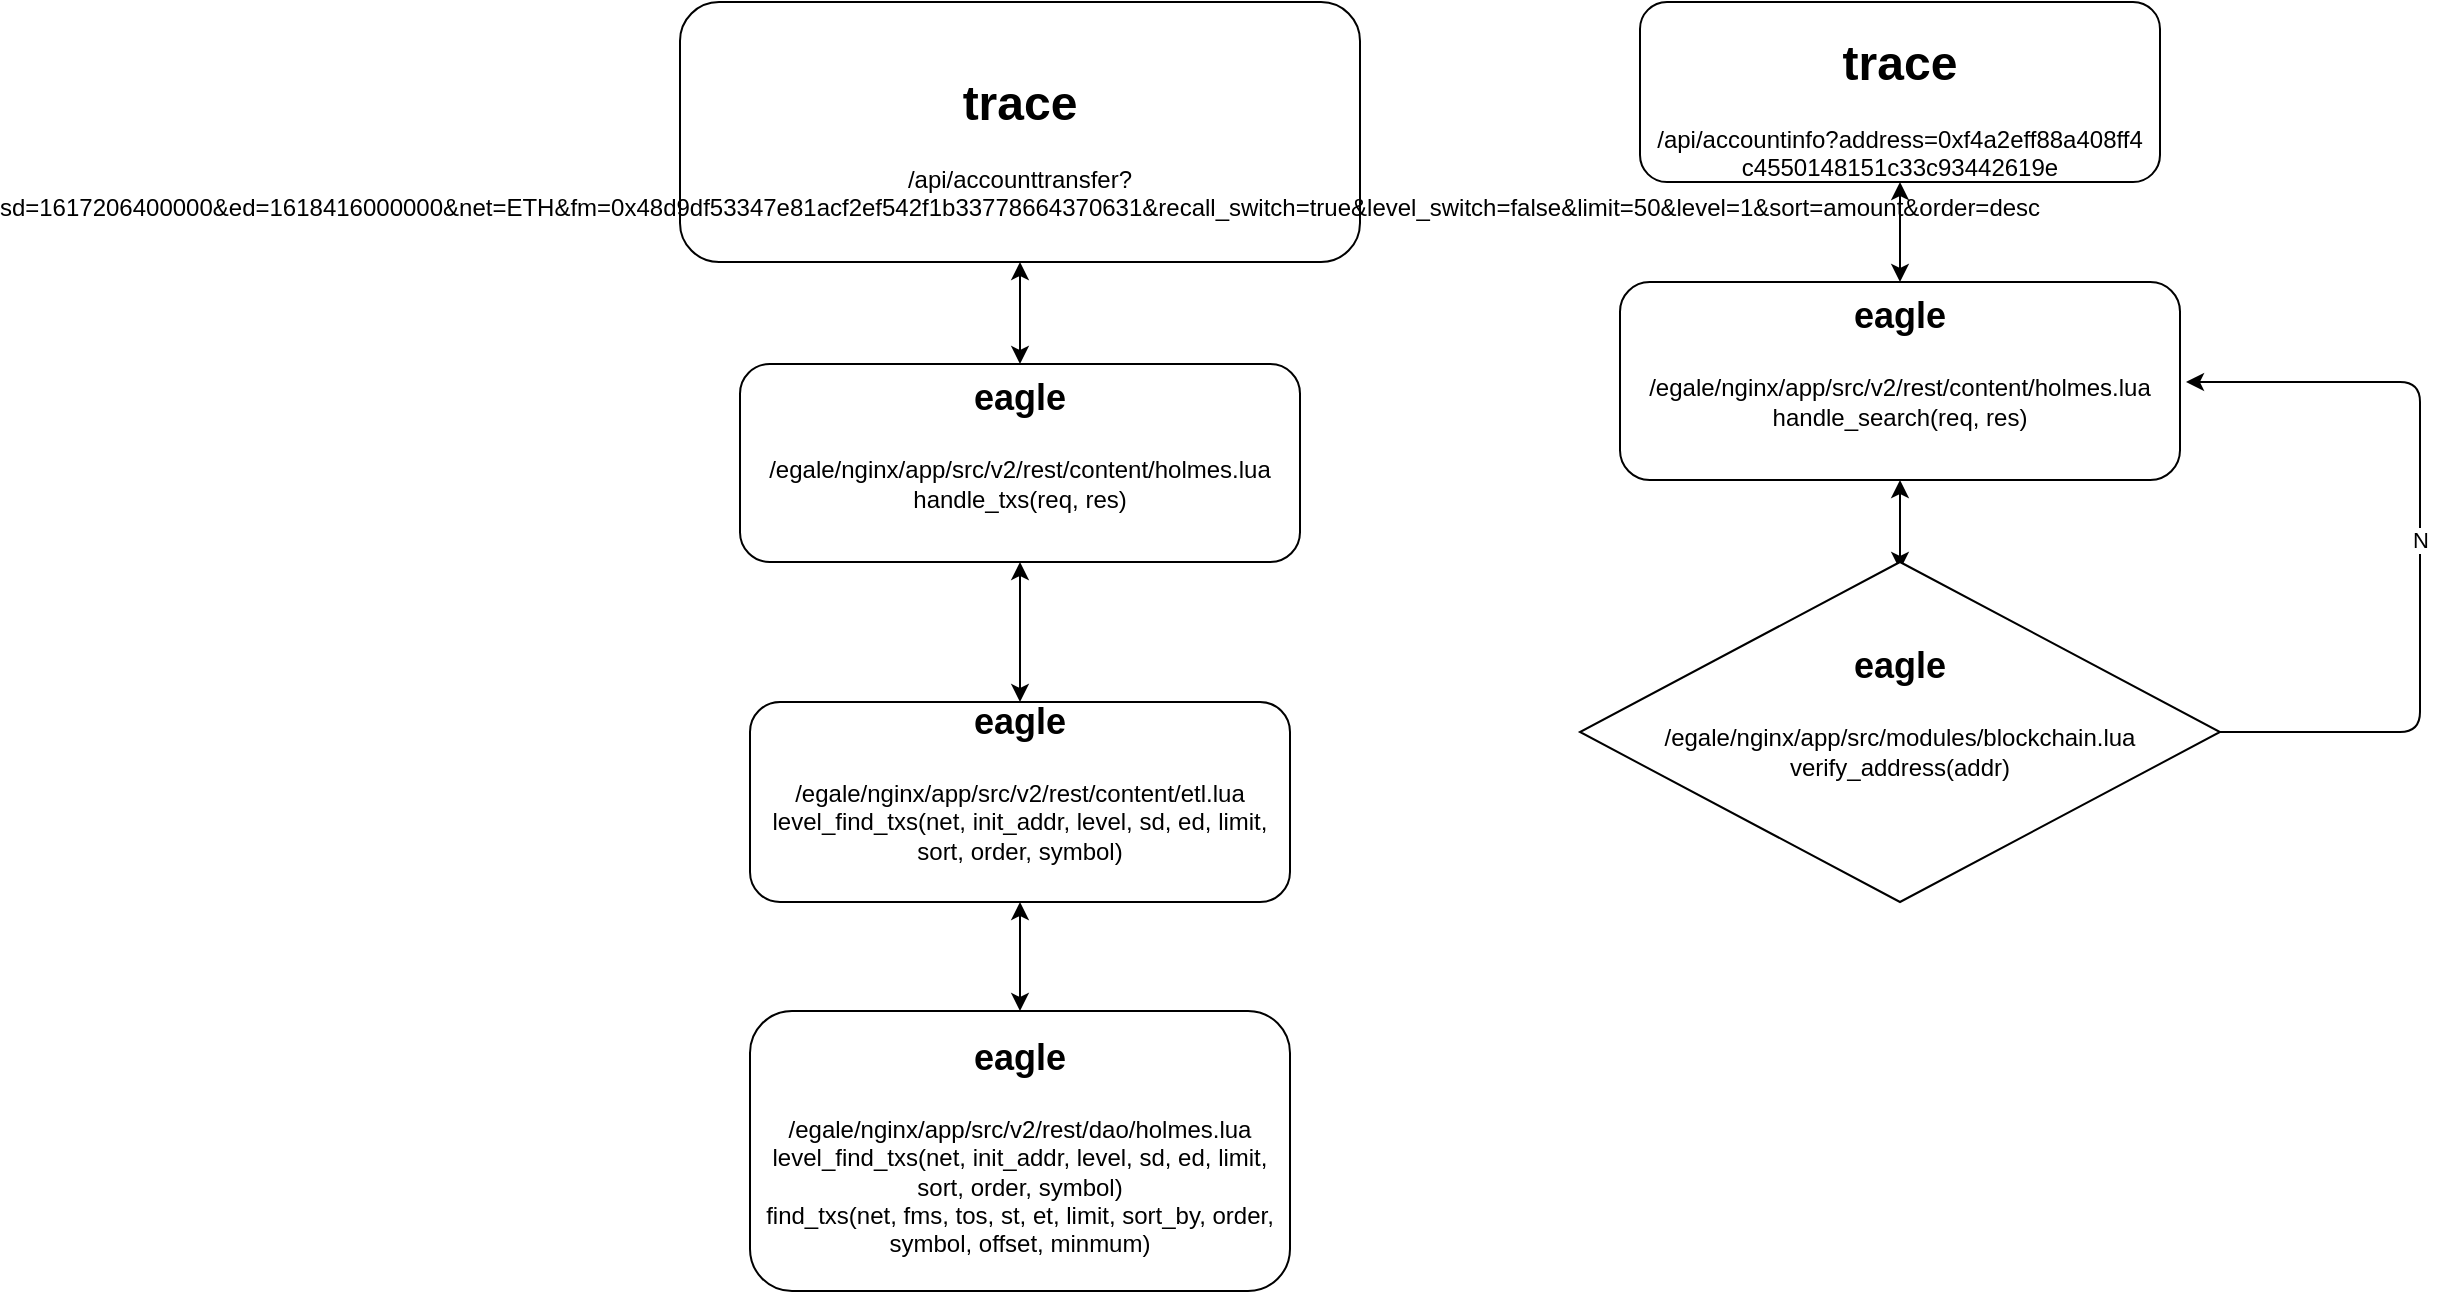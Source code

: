 <mxfile version="14.6.13" type="github">
  <diagram id="sd066UKES_7Aq1pJ9Ihq" name="Page-1">
    <mxGraphModel dx="946" dy="970" grid="1" gridSize="10" guides="1" tooltips="1" connect="1" arrows="1" fold="1" page="1" pageScale="1" pageWidth="827" pageHeight="1169" math="0" shadow="0">
      <root>
        <mxCell id="0" />
        <mxCell id="1" parent="0" />
        <mxCell id="I-y4QlHzyOzyjz6Vk-dk-1" value="&lt;h1&gt;&lt;font style=&quot;font-size: 24px&quot;&gt;&lt;b&gt;&lt;font style=&quot;font-size: 24px&quot;&gt;trace&lt;/font&gt;&lt;/b&gt;&lt;/font&gt;&lt;/h1&gt;/api/accounttransfer?sd=1617206400000&amp;amp;ed=1618416000000&amp;amp;net=ETH&amp;amp;fm=0x48d9df53347e81acf2ef542f1b33778664370631&amp;amp;recall_switch=true&amp;amp;level_switch=false&amp;amp;limit=50&amp;amp;level=1&amp;amp;sort=amount&amp;amp;order=desc" style="rounded=1;whiteSpace=wrap;html=1;" parent="1" vertex="1">
          <mxGeometry x="150" y="10" width="340" height="130" as="geometry" />
        </mxCell>
        <mxCell id="5zIYFA6XRT577n5AHELY-3" value="&lt;h1&gt;&lt;font style=&quot;font-size: 18px&quot;&gt;eagle&lt;/font&gt;&lt;/h1&gt;&lt;p&gt;/egale/nginx/app/src/v2/rest/content/holmes.lua&lt;br&gt;handle_txs(req, res)&lt;br&gt;&lt;br&gt;&lt;br&gt;&lt;/p&gt;" style="rounded=1;whiteSpace=wrap;html=1;" vertex="1" parent="1">
          <mxGeometry x="180" y="191" width="280" height="99" as="geometry" />
        </mxCell>
        <mxCell id="5zIYFA6XRT577n5AHELY-4" value="&lt;h1&gt;&lt;font style=&quot;font-size: 18px&quot;&gt;eagle&lt;/font&gt;&lt;/h1&gt;&lt;p&gt;/egale/nginx/app/src/v2/rest/content/etl.lua&lt;br&gt;level_find_txs(net, init_addr, level, sd, ed, limit, sort, order, symbol)&lt;br&gt;&lt;br&gt;&lt;br&gt;&lt;/p&gt;" style="rounded=1;whiteSpace=wrap;html=1;" vertex="1" parent="1">
          <mxGeometry x="185" y="360" width="270" height="100" as="geometry" />
        </mxCell>
        <mxCell id="5zIYFA6XRT577n5AHELY-5" value="" style="endArrow=classic;startArrow=classic;html=1;entryX=0.5;entryY=1;entryDx=0;entryDy=0;exitX=0.5;exitY=0;exitDx=0;exitDy=0;" edge="1" parent="1" source="5zIYFA6XRT577n5AHELY-3" target="I-y4QlHzyOzyjz6Vk-dk-1">
          <mxGeometry width="50" height="50" relative="1" as="geometry">
            <mxPoint x="120" y="240" as="sourcePoint" />
            <mxPoint x="170" y="190" as="targetPoint" />
          </mxGeometry>
        </mxCell>
        <mxCell id="5zIYFA6XRT577n5AHELY-6" value="" style="endArrow=classic;startArrow=classic;html=1;entryX=0.5;entryY=1;entryDx=0;entryDy=0;exitX=0.5;exitY=0;exitDx=0;exitDy=0;" edge="1" parent="1" source="5zIYFA6XRT577n5AHELY-4" target="5zIYFA6XRT577n5AHELY-3">
          <mxGeometry width="50" height="50" relative="1" as="geometry">
            <mxPoint x="50" y="420" as="sourcePoint" />
            <mxPoint x="100" y="370" as="targetPoint" />
          </mxGeometry>
        </mxCell>
        <mxCell id="5zIYFA6XRT577n5AHELY-8" value="&lt;h1&gt;&lt;font style=&quot;font-size: 18px&quot;&gt;eagle&lt;/font&gt;&lt;/h1&gt;&lt;p&gt;/egale/nginx/app/src/v2/rest/dao/holmes.lua&lt;br&gt;level_find_txs(net, init_addr, level, sd, ed, limit, sort, order, symbol)&lt;br&gt;find_txs(net, fms, tos, st, et, limit, sort_by, order, symbol, offset, minmum)&lt;br&gt;&lt;br&gt;&lt;/p&gt;" style="rounded=1;whiteSpace=wrap;html=1;" vertex="1" parent="1">
          <mxGeometry x="185" y="514.5" width="270" height="140" as="geometry" />
        </mxCell>
        <mxCell id="5zIYFA6XRT577n5AHELY-10" value="" style="endArrow=classic;startArrow=classic;html=1;entryX=0.5;entryY=1;entryDx=0;entryDy=0;exitX=0.5;exitY=0;exitDx=0;exitDy=0;" edge="1" parent="1" source="5zIYFA6XRT577n5AHELY-8" target="5zIYFA6XRT577n5AHELY-4">
          <mxGeometry width="50" height="50" relative="1" as="geometry">
            <mxPoint x="320" y="580" as="sourcePoint" />
            <mxPoint x="320" y="490" as="targetPoint" />
          </mxGeometry>
        </mxCell>
        <mxCell id="5zIYFA6XRT577n5AHELY-13" value="&lt;h1&gt;&lt;font style=&quot;font-size: 24px&quot;&gt;&lt;b&gt;&lt;font style=&quot;font-size: 24px&quot;&gt;trace&lt;/font&gt;&lt;/b&gt;&lt;/font&gt;&lt;/h1&gt;/api/accountinfo?address=0xf4a2eff88a408ff4&lt;br&gt;c4550148151c33c93442619e" style="rounded=1;whiteSpace=wrap;html=1;" vertex="1" parent="1">
          <mxGeometry x="630" y="10" width="260" height="90" as="geometry" />
        </mxCell>
        <mxCell id="5zIYFA6XRT577n5AHELY-14" value="&lt;h1&gt;&lt;font style=&quot;font-size: 18px&quot;&gt;eagle&lt;/font&gt;&lt;/h1&gt;&lt;p&gt;/egale/nginx/app/src/v2/rest/content/holmes.lua&lt;br&gt;handle_search(req, res)&lt;br&gt;&lt;br&gt;&lt;br&gt;&lt;/p&gt;" style="rounded=1;whiteSpace=wrap;html=1;" vertex="1" parent="1">
          <mxGeometry x="620" y="150" width="280" height="99" as="geometry" />
        </mxCell>
        <mxCell id="5zIYFA6XRT577n5AHELY-16" value="" style="endArrow=classic;startArrow=classic;html=1;entryX=0.5;entryY=1;entryDx=0;entryDy=0;exitX=0.5;exitY=0;exitDx=0;exitDy=0;" edge="1" parent="1" source="5zIYFA6XRT577n5AHELY-14" target="5zIYFA6XRT577n5AHELY-13">
          <mxGeometry width="50" height="50" relative="1" as="geometry">
            <mxPoint x="560" y="220" as="sourcePoint" />
            <mxPoint x="610" y="170" as="targetPoint" />
          </mxGeometry>
        </mxCell>
        <mxCell id="5zIYFA6XRT577n5AHELY-17" value="" style="endArrow=classic;startArrow=classic;html=1;entryX=0.5;entryY=1;entryDx=0;entryDy=0;exitX=0.5;exitY=0;exitDx=0;exitDy=0;" edge="1" parent="1" target="5zIYFA6XRT577n5AHELY-14">
          <mxGeometry width="50" height="50" relative="1" as="geometry">
            <mxPoint x="760" y="294" as="sourcePoint" />
            <mxPoint x="600" y="340" as="targetPoint" />
          </mxGeometry>
        </mxCell>
        <mxCell id="5zIYFA6XRT577n5AHELY-18" value="&lt;h1&gt;&lt;font style=&quot;font-size: 18px&quot;&gt;eagle&lt;/font&gt;&lt;/h1&gt;&lt;p&gt;/egale/nginx/app/src/modules/blockchain.lua&lt;br&gt;verify_address(addr)&lt;br&gt;&lt;br&gt;&lt;br&gt;&lt;/p&gt;" style="rhombus;whiteSpace=wrap;html=1;" vertex="1" parent="1">
          <mxGeometry x="600" y="290" width="320" height="170" as="geometry" />
        </mxCell>
        <mxCell id="5zIYFA6XRT577n5AHELY-21" value="" style="endArrow=classic;html=1;strokeColor=none;" edge="1" parent="1">
          <mxGeometry width="50" height="50" relative="1" as="geometry">
            <mxPoint x="940" y="530" as="sourcePoint" />
            <mxPoint x="990" y="480" as="targetPoint" />
          </mxGeometry>
        </mxCell>
        <mxCell id="5zIYFA6XRT577n5AHELY-22" value="N" style="endArrow=classic;html=1;exitX=1;exitY=0.5;exitDx=0;exitDy=0;" edge="1" parent="1" source="5zIYFA6XRT577n5AHELY-18">
          <mxGeometry width="50" height="50" relative="1" as="geometry">
            <mxPoint x="980" y="420" as="sourcePoint" />
            <mxPoint x="903" y="200" as="targetPoint" />
            <Array as="points">
              <mxPoint x="1020" y="375" />
              <mxPoint x="1020" y="200" />
            </Array>
          </mxGeometry>
        </mxCell>
      </root>
    </mxGraphModel>
  </diagram>
</mxfile>

